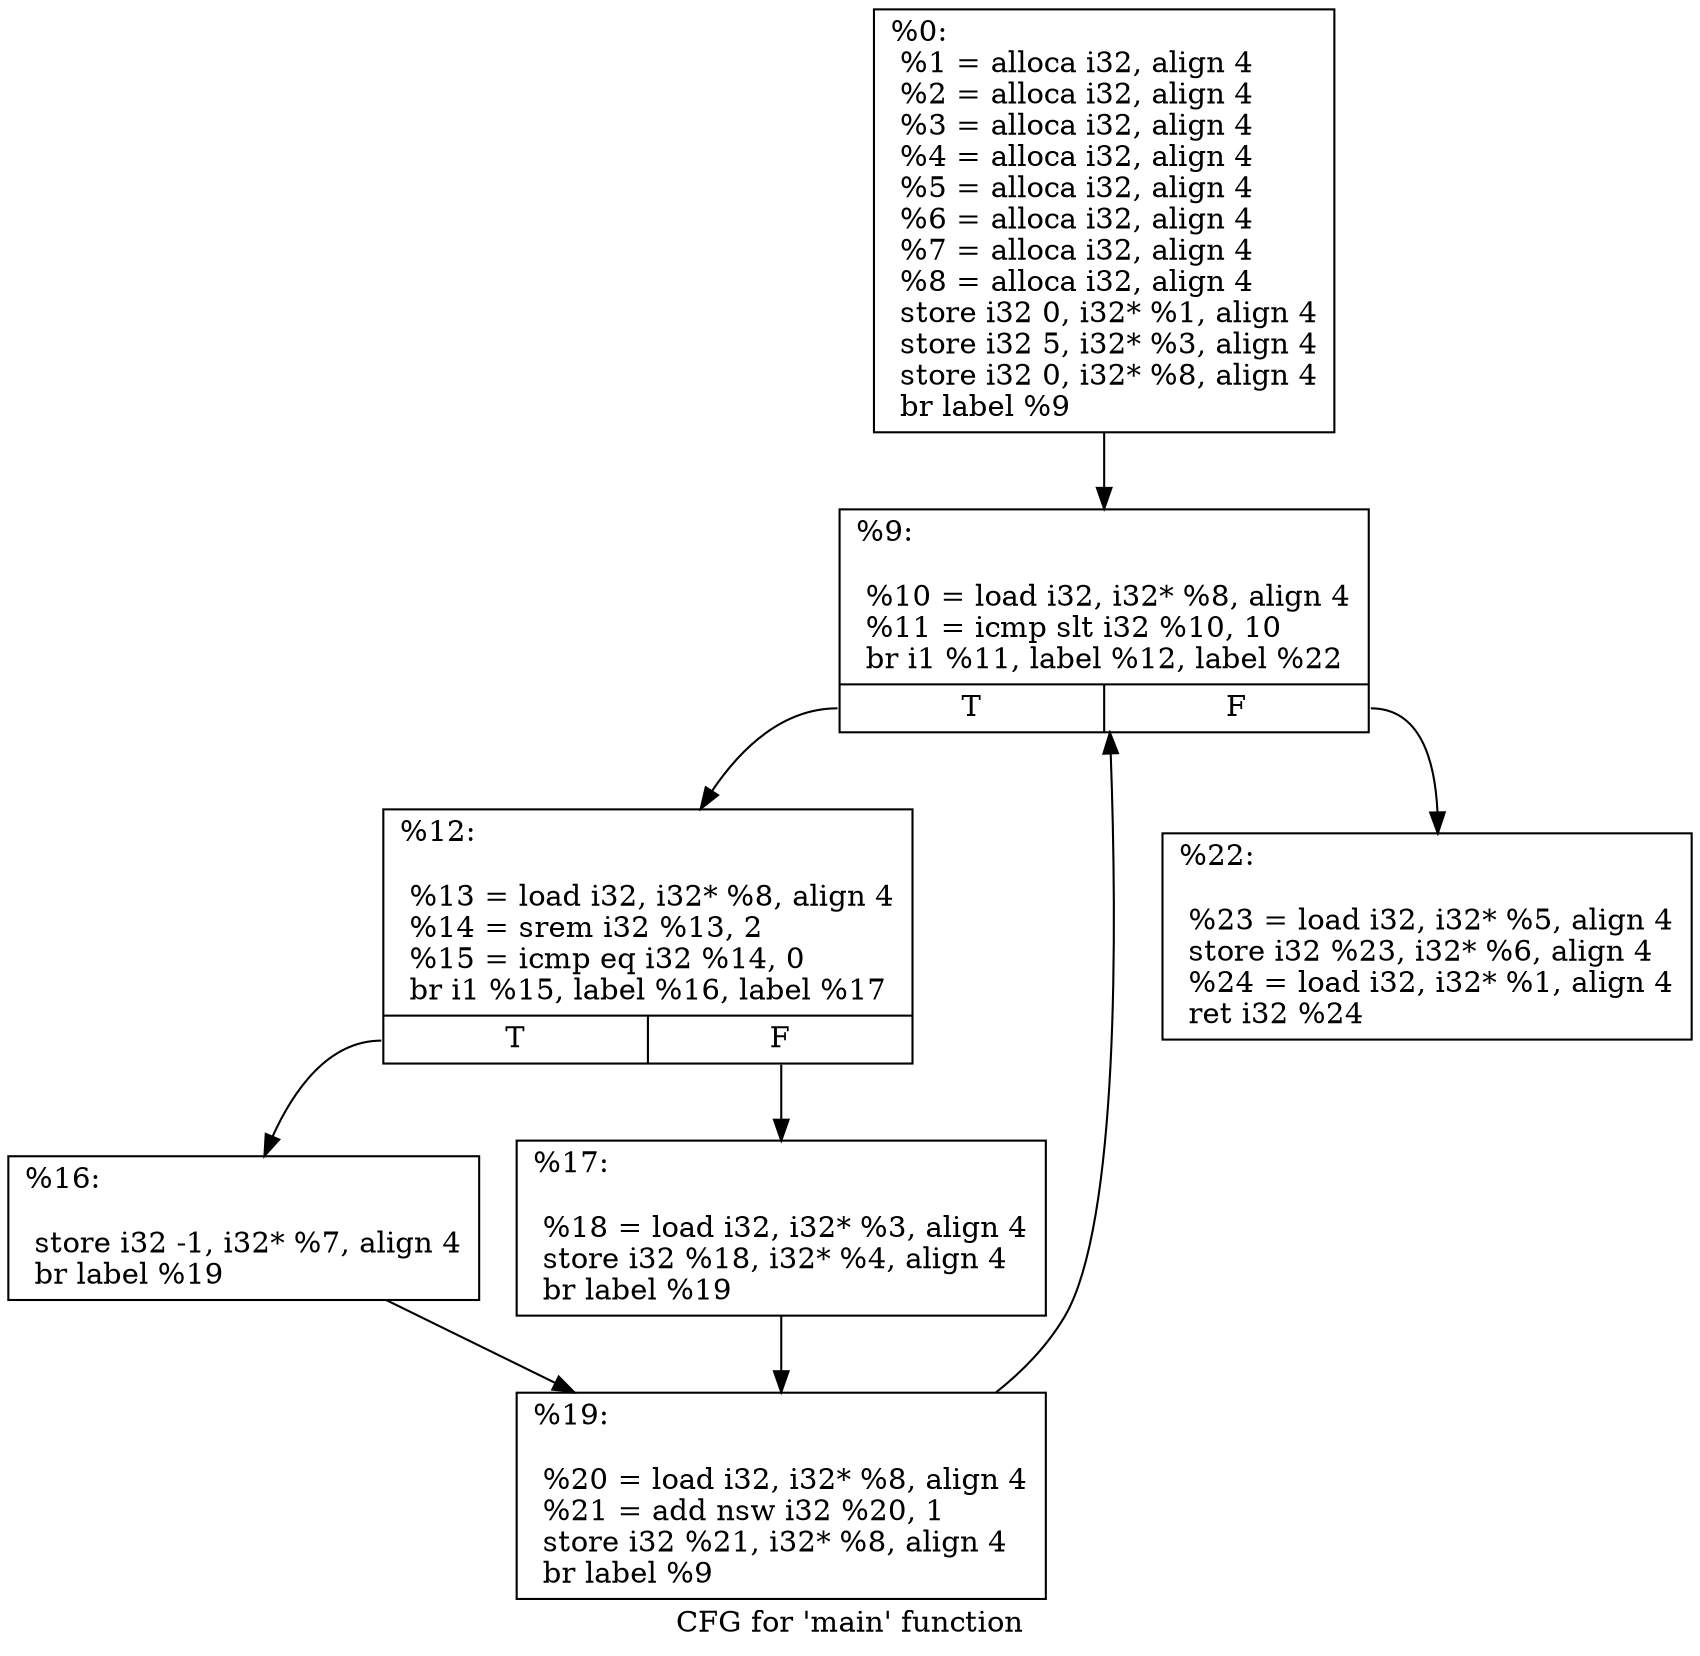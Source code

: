digraph "CFG for 'main' function" {
	label="CFG for 'main' function";

	Node0x55def011b920 [shape=record,label="{%0:\l  %1 = alloca i32, align 4\l  %2 = alloca i32, align 4\l  %3 = alloca i32, align 4\l  %4 = alloca i32, align 4\l  %5 = alloca i32, align 4\l  %6 = alloca i32, align 4\l  %7 = alloca i32, align 4\l  %8 = alloca i32, align 4\l  store i32 0, i32* %1, align 4\l  store i32 5, i32* %3, align 4\l  store i32 0, i32* %8, align 4\l  br label %9\l}"];
	Node0x55def011b920 -> Node0x55def011c1c0;
	Node0x55def011c1c0 [shape=record,label="{%9:\l\l  %10 = load i32, i32* %8, align 4\l  %11 = icmp slt i32 %10, 10\l  br i1 %11, label %12, label %22\l|{<s0>T|<s1>F}}"];
	Node0x55def011c1c0:s0 -> Node0x55def011c6a0;
	Node0x55def011c1c0:s1 -> Node0x55def011c6f0;
	Node0x55def011c6a0 [shape=record,label="{%12:\l\l  %13 = load i32, i32* %8, align 4\l  %14 = srem i32 %13, 2\l  %15 = icmp eq i32 %14, 0\l  br i1 %15, label %16, label %17\l|{<s0>T|<s1>F}}"];
	Node0x55def011c6a0:s0 -> Node0x55def011c8f0;
	Node0x55def011c6a0:s1 -> Node0x55def011c940;
	Node0x55def011c8f0 [shape=record,label="{%16:\l\l  store i32 -1, i32* %7, align 4\l  br label %19\l}"];
	Node0x55def011c8f0 -> Node0x55def011ca80;
	Node0x55def011c940 [shape=record,label="{%17:\l\l  %18 = load i32, i32* %3, align 4\l  store i32 %18, i32* %4, align 4\l  br label %19\l}"];
	Node0x55def011c940 -> Node0x55def011ca80;
	Node0x55def011ca80 [shape=record,label="{%19:\l\l  %20 = load i32, i32* %8, align 4\l  %21 = add nsw i32 %20, 1\l  store i32 %21, i32* %8, align 4\l  br label %9\l}"];
	Node0x55def011ca80 -> Node0x55def011c1c0;
	Node0x55def011c6f0 [shape=record,label="{%22:\l\l  %23 = load i32, i32* %5, align 4\l  store i32 %23, i32* %6, align 4\l  %24 = load i32, i32* %1, align 4\l  ret i32 %24\l}"];
}
